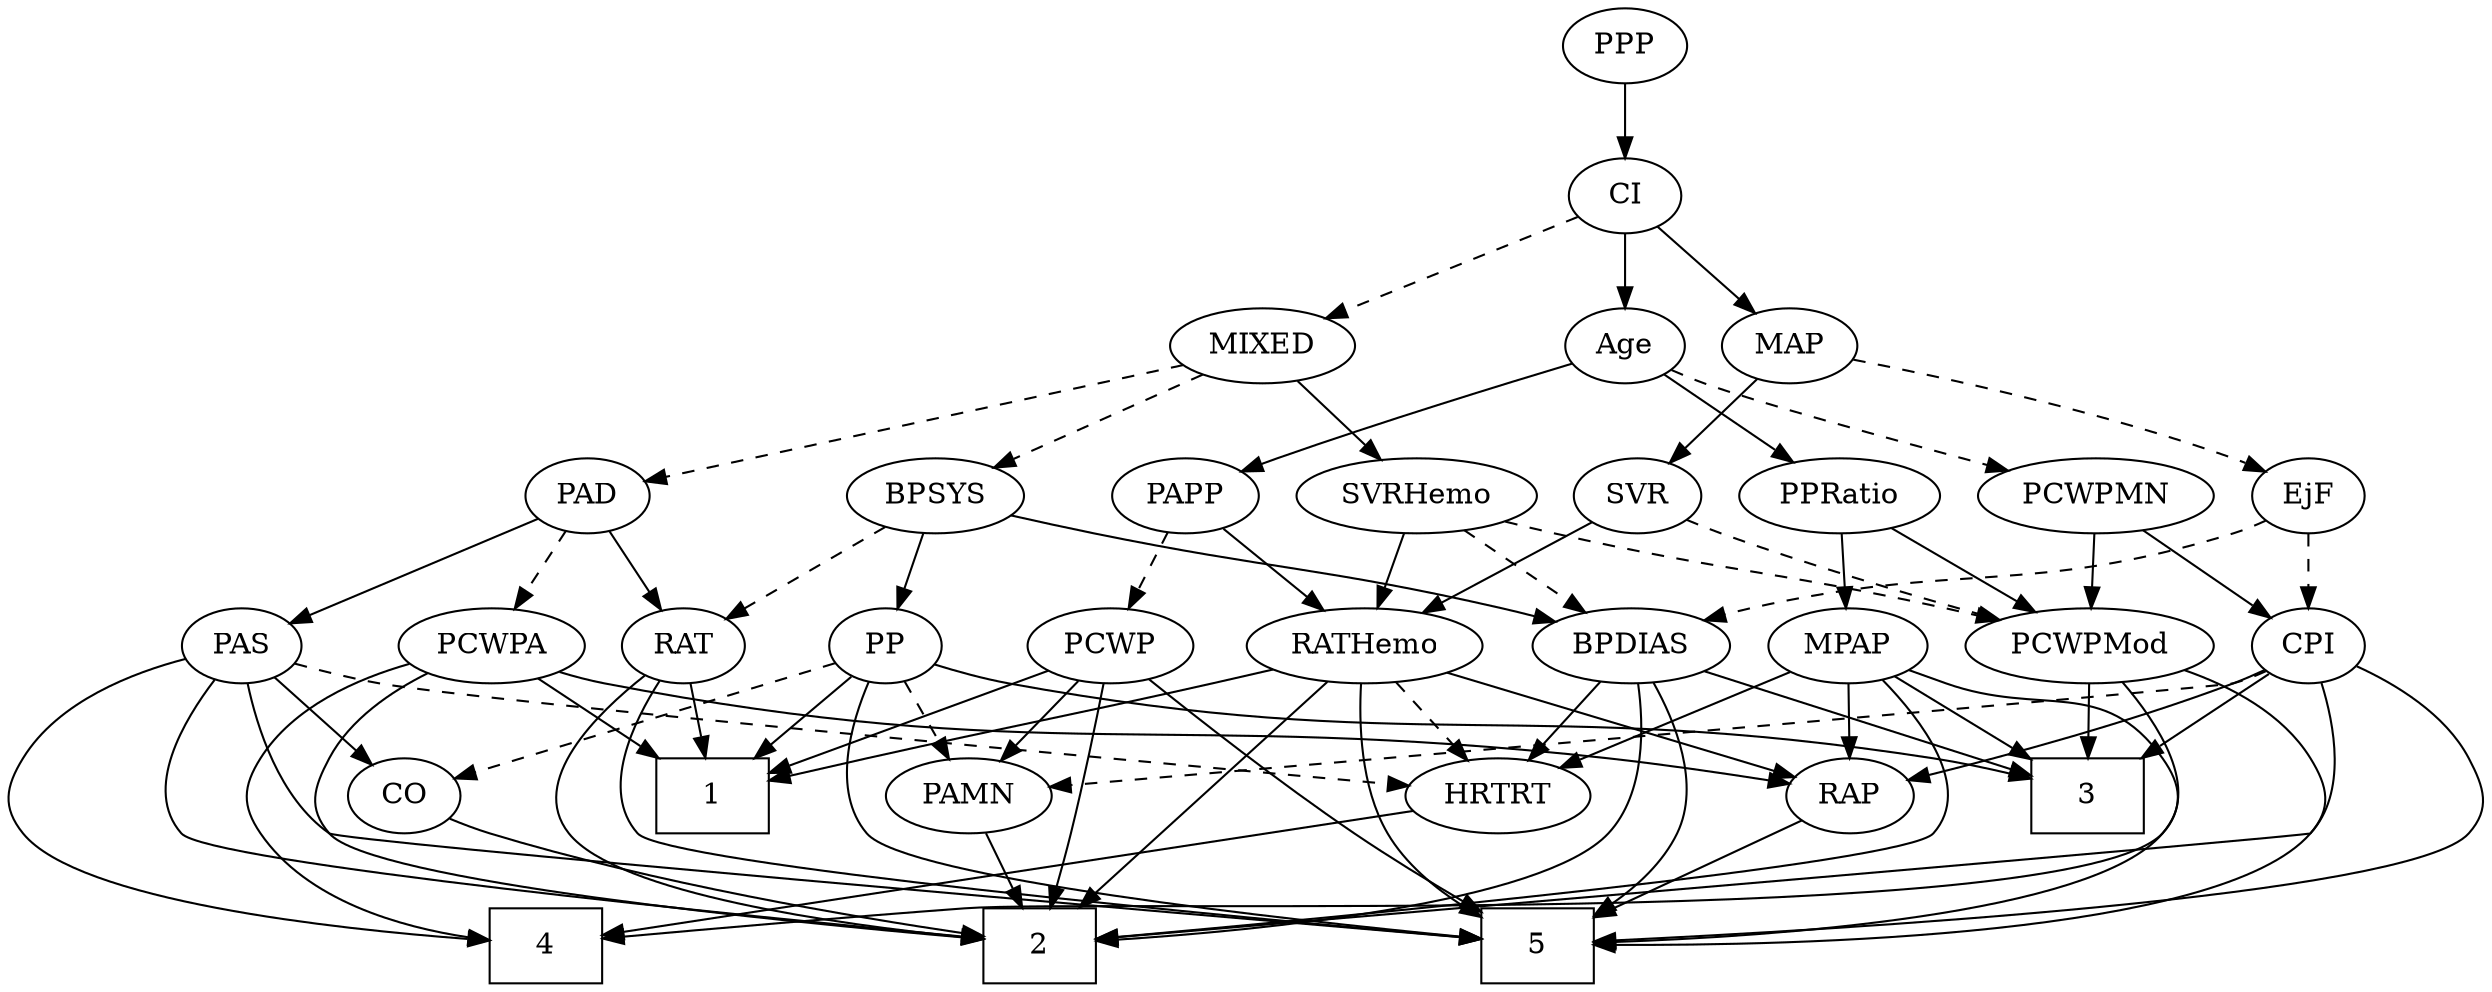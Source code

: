 strict digraph {
	graph [bb="0,0,1106.4,468"];
	node [label="\N"];
	1	[height=0.5,
		pos="790.23,90",
		shape=box,
		width=0.75];
	2	[height=0.5,
		pos="667.23,18",
		shape=box,
		width=0.75];
	3	[height=0.5,
		pos="114.23,90",
		shape=box,
		width=0.75];
	4	[height=0.5,
		pos="976.23,18",
		shape=box,
		width=0.75];
	5	[height=0.5,
		pos="374.23,18",
		shape=box,
		width=0.75];
	Age	[height=0.5,
		pos="401.23,306",
		width=0.75];
	PCWPMN	[height=0.5,
		pos="314.23,234",
		width=1.3902];
	Age -> PCWPMN	[pos="e,333.68,250.65 384.45,291.5 372.32,281.74 355.65,268.33 341.6,257.02",
		style=dashed];
	PPRatio	[height=0.5,
		pos="206.23,234",
		width=1.1013];
	Age -> PPRatio	[pos="e,236.35,245.81 378.09,296.7 345.54,285.01 285.76,263.55 246,249.28",
		style=solid];
	PAPP	[height=0.5,
		pos="488.23,234",
		width=0.88464];
	Age -> PAPP	[pos="e,470.61,249.18 418,291.5 430.63,281.34 448.17,267.23 462.56,255.65",
		style=solid];
	EjF	[height=0.5,
		pos="565.23,234",
		width=0.75];
	CPI	[height=0.5,
		pos="318.23,162",
		width=0.75];
	EjF -> CPI	[pos="e,344.04,167.79 544.2,222.23 539.35,219.99 534.17,217.77 529.23,216 469.11,194.49 396.37,178.27 353.9,169.74",
		style=dashed];
	BPDIAS	[height=0.5,
		pos="660.23,162",
		width=1.1735];
	EjF -> BPDIAS	[pos="e,639.95,177.94 582.65,220.16 596.3,210.1 615.58,195.9 631.5,184.17",
		style=dashed];
	RAP	[height=0.5,
		pos="263.23,90",
		width=0.77632];
	RAP -> 5	[pos="e,347.22,36.034 282.56,76.807 298,67.068 320.06,53.156 338.67,41.421",
		style=solid];
	MIXED	[height=0.5,
		pos="715.23,306",
		width=1.1193];
	BPSYS	[height=0.5,
		pos="770.23,234",
		width=1.0471];
	MIXED -> BPSYS	[pos="e,757.54,251.15 727.98,288.76 734.92,279.93 743.65,268.83 751.36,259.01",
		style=dashed];
	PAD	[height=0.5,
		pos="856.23,234",
		width=0.79437];
	MIXED -> PAD	[pos="e,834.23,245.92 741.09,292.16 764.78,280.4 799.88,262.97 825.1,250.45",
		style=dashed];
	SVRHemo	[height=0.5,
		pos="660.23,234",
		width=1.3902];
	MIXED -> SVRHemo	[pos="e,673.3,251.63 702.47,288.76 695.7,280.14 687.23,269.36 679.65,259.73",
		style=solid];
	MPAP	[height=0.5,
		pos="115.23,162",
		width=0.97491];
	MPAP -> 2	[pos="e,640.1,20.944 99.922,145.74 82.459,126.5 58.696,93.368 78.227,72 87.596,61.75 502.06,30.953 630.01,21.674",
		style=solid];
	MPAP -> 3	[pos="e,114.47,108.1 114.98,143.7 114.87,135.98 114.74,126.71 114.61,118.11",
		style=solid];
	MPAP -> 5	[pos="e,347.22,18.569 83.023,154.81 57.572,148.03 23.686,134.41 7.2268,108 -1.2354,94.421 -3.2472,84.095 7.2268,72 49.661,22.997 252.45,\
18.293 337.04,18.517",
		style=solid];
	MPAP -> RAP	[pos="e,241.38,101.33 140.33,149.13 165.71,137.12 204.98,118.55 232.27,105.64",
		style=solid];
	HRTRT	[height=0.5,
		pos="667.23,90",
		width=1.1013];
	MPAP -> HRTRT	[pos="e,628.41,93.76 141.52,149.78 147.58,147.56 154.05,145.46 160.23,144 246.57,123.54 508.74,102.61 618.29,94.505",
		style=solid];
	RAT	[height=0.5,
		pos="853.23,162",
		width=0.75827];
	BPSYS -> RAT	[pos="e,836.94,176.74 788.24,217.81 800.24,207.69 816.15,194.27 829.23,183.24",
		style=dashed];
	BPSYS -> BPDIAS	[pos="e,682.67,177.28 748.49,219.17 732.14,208.76 709.49,194.35 691.23,182.73",
		style=solid];
	PP	[height=0.5,
		pos="774.23,162",
		width=0.75];
	BPSYS -> PP	[pos="e,773.25,180.1 771.22,215.7 771.66,207.98 772.19,198.71 772.68,190.11",
		style=solid];
	PAS	[height=0.5,
		pos="1027.2,162",
		width=0.75];
	PAD -> PAS	[pos="e,1006,173.31 880.32,224.1 907.48,213.94 952.85,196.57 991.23,180 993.04,179.22 994.89,178.4 996.75,177.56",
		style=solid];
	PAD -> RAT	[pos="e,853.96,180.1 855.49,215.7 855.15,207.98 854.76,198.71 854.39,190.11",
		style=solid];
	PCWPA	[height=0.5,
		pos="940.23,162",
		width=1.1555];
	PAD -> PCWPA	[pos="e,921.92,178.26 872.82,219.17 884.54,209.4 900.49,196.11 913.93,184.91",
		style=dashed];
	CO	[height=0.5,
		pos="976.23,90",
		width=0.75];
	CO -> 2	[pos="e,694.28,22.542 954.39,79.008 948.28,76.47 941.57,73.921 935.23,72 854.54,47.557 756.69,31.506 704.42,23.977",
		style=solid];
	PAS -> 2	[pos="e,694.25,20.944 1033.6,144.35 1039.9,124.6 1046.4,91.879 1029.2,72 1008.1,47.583 792.37,28.53 704.33,21.714",
		style=solid];
	PAS -> 4	[pos="e,1003.5,22.02 1049.6,151.69 1066.9,143.14 1089.7,128.65 1100.2,108 1107.5,93.745 1109,85.353 1100.2,72 1081.1,42.986 1042.4,29.799 \
1013.3,23.84",
		style=solid];
	PAS -> 5	[pos="e,401.51,20.811 1029.9,144.08 1032,123.75 1032,90.133 1012.2,72 1001.1,61.758 546.89,30.567 411.77,21.498",
		style=solid];
	PAS -> CO	[pos="e,987.51,106.49 1015.9,145.46 1009.3,136.4 1000.8,124.79 993.43,114.61",
		style=solid];
	PAS -> HRTRT	[pos="e,702.72,98.287 1006.7,150.05 1001.7,147.76 996.38,145.57 991.23,144 889.32,112.93 859.2,126.22 754.23,108 740.69,105.65 726.02,\
102.87 712.65,100.25",
		style=dashed];
	PAMN	[height=0.5,
		pos="383.23,90",
		width=1.011];
	PAMN -> 2	[pos="e,639.97,24.206 411.88,78.681 418.83,76.341 426.26,73.969 433.23,72 501.99,52.582 583.66,35.392 630.07,26.161",
		style=solid];
	RATHemo	[height=0.5,
		pos="550.23,162",
		width=1.3721];
	RATHemo -> 1	[pos="e,762.98,98.947 587.46,150.14 632.63,136.97 708.3,114.9 753.32,101.76",
		style=solid];
	RATHemo -> 2	[pos="e,650.47,36.294 562.31,144.23 575.57,126.07 597.7,96.405 618.23,72 626.21,62.506 635.35,52.429 643.55,43.639",
		style=solid];
	RATHemo -> 5	[pos="e,395.46,36.133 530.72,145.26 499.9,120.39 439.74,71.853 403.65,42.738",
		style=solid];
	RATHemo -> RAP	[pos="e,289.19,96.956 513.17,150 505.91,147.94 498.35,145.85 491.23,144 472.77,139.2 358.77,112.94 299.29,99.273",
		style=solid];
	RATHemo -> HRTRT	[pos="e,644.32,104.7 574.75,146.33 592.45,135.74 616.51,121.35 635.64,109.9",
		style=dashed];
	CPI -> 2	[pos="e,640.22,19.581 316.84,143.86 316.23,123.64 318.62,90.444 338.23,72 379.84,32.867 553,22.571 630.01,19.908",
		style=solid];
	CPI -> 3	[pos="e,141.4,102.79 297.16,150.34 292.32,148.09 287.15,145.84 282.23,144 227.29,123.4 210.64,127.27 155.23,108 153.82,107.51 152.39,107 \
150.94,106.47",
		style=solid];
	CPI -> 5	[pos="e,346.97,22.96 297,150.73 292.17,148.46 287.04,146.11 282.23,144 243.14,126.88 217.08,143.38 193.23,108 184.28,94.734 183.63,84.805 \
193.23,72 210.47,48.99 289.23,32.608 336.99,24.589",
		style=solid];
	CPI -> RAP	[pos="e,275.52,106.64 306.29,145.81 299.11,136.67 289.82,124.85 281.71,114.52",
		style=solid];
	CPI -> PAMN	[pos="e,368.56,106.8 332.01,146.15 340.56,136.94 351.74,124.91 361.47,114.43",
		style=dashed];
	RAT -> 1	[pos="e,805.56,108.04 839.87,146.15 831.86,137.26 821.49,125.74 812.3,115.53",
		style=solid];
	RAT -> 2	[pos="e,694.24,21.115 869.3,147 888.55,128.53 916.01,95.603 897.23,72 873.52,42.206 763.02,27.739 704.24,22.047",
		style=solid];
	RAT -> 5	[pos="e,401.45,21.139 856.93,143.95 860.19,123.81 861.91,90.697 843.23,72 827.97,56.732 520.03,30.687 411.6,21.953",
		style=solid];
	SVR	[height=0.5,
		pos="410.23,234",
		width=0.77632];
	SVR -> RATHemo	[pos="e,522.36,176.94 431.8,222.22 453.45,211.39 487.23,194.5 513.19,181.52",
		style=solid];
	PCWPMod	[height=0.5,
		pos="221.23,162",
		width=1.4443];
	SVR -> PCWPMod	[pos="e,258.14,174.78 388.46,222.58 383.5,220.32 378.21,218.01 373.23,216 338.41,201.97 298.29,188.07 268.01,178.03",
		style=dashed];
	PCWPMod -> 3	[pos="e,140.41,108.13 198.01,145.81 183.7,136.45 165.07,124.26 149.02,113.76",
		style=solid];
	PCWPMod -> 4	[pos="e,949.18,22.401 259.86,149.85 267.26,147.82 274.97,145.79 282.23,144 430.52,107.48 467.94,99.197 618.23,72 734.77,50.908 873.79,\
32.141 939,23.711",
		style=solid];
	PCWPMod -> 5	[pos="e,346.78,19.617 183.68,149.53 143.47,136.86 84.541,117.07 78.227,108 69.088,94.867 67.958,84.27 78.227,72 110.8,33.077 264.65,22.705 \
336.76,19.968",
		style=solid];
	PCWPA -> 1	[pos="e,817.44,103.7 913.06,148.32 888.93,137.06 853.45,120.5 826.82,108.07",
		style=solid];
	PCWPA -> 2	[pos="e,694.47,18.846 968.03,148.61 984.13,139.8 1003,126.28 1012.2,108 1019.4,93.721 1022.6,84.142 1012.2,72 972.9,26.173 785.7,19.577 \
704.71,18.904",
		style=solid];
	PCWPA -> 4	[pos="e,1003.7,24.119 972.07,150.23 1013.2,136.17 1079.9,112.79 1083.2,108 1092.4,94.867 1091.7,85.595 1083.2,72 1068,47.54 1037.9,34.021 \
1013.4,26.771",
		style=solid];
	PCWPA -> RAP	[pos="e,288.73,97.831 910.1,149.54 903.32,147.36 896.1,145.35 889.23,144 648.4,96.81 581.1,143.23 338.23,108 325.22,106.11 311.13,103.16 \
298.71,100.25",
		style=solid];
	PCWPMN -> CPI	[pos="e,317.25,180.1 315.22,215.7 315.66,207.98 316.19,198.71 316.68,190.11",
		style=solid];
	PCWPMN -> PCWPMod	[pos="e,242.13,178.73 293.59,217.46 280.91,207.93 264.48,195.56 250.48,185.02",
		style=solid];
	SVRHemo -> RATHemo	[pos="e,573.79,177.99 636.63,217.98 620.82,207.93 599.82,194.56 582.47,183.52",
		style=solid];
	SVRHemo -> PCWPMod	[pos="e,258.75,174.47 623.95,221.51 616.49,219.44 608.65,217.48 601.23,216 461.29,188.15 422.28,207.24 282.23,180 277.8,179.14 273.22,\
178.12 268.66,177.01",
		style=dashed];
	SVRHemo -> BPDIAS	[pos="e,660.23,180.1 660.23,215.7 660.23,207.98 660.23,198.71 660.23,190.11",
		style=dashed];
	BPDIAS -> 2	[pos="e,689.38,36.125 682.86,146.52 695.23,137.2 709.4,123.86 716.23,108 722.55,93.304 722.06,86.899 716.23,72 712.03,61.279 704.53,51.427 \
696.65,43.201",
		style=solid];
	BPDIAS -> 3	[pos="e,141.33,95.553 629.18,149.61 622.36,147.45 615.11,145.43 608.23,144 441.27,109.29 395.48,128.8 226.23,108 201.23,104.93 173.22,\
100.68 151.46,97.193",
		style=solid];
	BPDIAS -> 5	[pos="e,401.39,32.487 633.83,147.9 582.48,122.4 469.07,66.089 410.62,37.07",
		style=solid];
	BPDIAS -> HRTRT	[pos="e,665.52,108.1 661.96,143.7 662.73,135.98 663.66,126.71 664.52,118.11",
		style=solid];
	MAP	[height=0.5,
		pos="487.23,306",
		width=0.84854];
	MAP -> EjF	[pos="e,549.62,249.01 503.39,290.5 514.52,280.51 529.47,267.09 541.89,255.94",
		style=dashed];
	MAP -> SVR	[pos="e,425.9,249.25 471.27,290.5 460.36,280.58 445.72,267.26 433.51,256.16",
		style=solid];
	PP -> 1	[pos="e,786.28,108.28 778.1,144.05 779.88,136.26 782.04,126.82 784.04,118.08",
		style=solid];
	PP -> 3	[pos="e,141.31,95.705 750.23,153.38 738.58,149.97 724.29,146.23 711.23,144 498.15,107.68 441.01,132.24 226.23,108 201.2,105.18 173.19,\
100.92 151.44,97.379",
		style=solid];
	PP -> 5	[pos="e,401.51,21.201 791.66,147.88 813.99,129.53 847.4,95.8 826.23,72 812.46,56.519 517.69,30.817 411.74,22.043",
		style=solid];
	PP -> CO	[pos="e,952.38,98.499 796.9,151.77 803.43,149.18 810.59,146.42 817.23,144 860.16,128.37 910.24,111.98 942.55,101.64",
		style=dashed];
	PP -> PAMN	[pos="e,418.4,95.468 749.84,153.79 738.21,150.51 724.07,146.76 711.23,144 611.07,122.45 492,105.29 428.48,96.804",
		style=dashed];
	PPP	[height=0.5,
		pos="487.23,450",
		width=0.75];
	CI	[height=0.5,
		pos="487.23,378",
		width=0.75];
	PPP -> CI	[pos="e,487.23,396.1 487.23,431.7 487.23,423.98 487.23,414.71 487.23,406.11",
		style=solid];
	PPRatio -> MPAP	[pos="e,133.88,177.35 186.93,218.15 173.84,208.09 156.38,194.65 141.96,183.56",
		style=solid];
	PPRatio -> PCWPMod	[pos="e,217.52,180.28 209.86,216.05 211.53,208.26 213.55,198.82 215.42,190.08",
		style=solid];
	PCWP	[height=0.5,
		pos="447.23,162",
		width=0.97491];
	PCWP -> 1	[pos="e,762.91,97.733 473.59,150.03 479.64,147.8 486.09,145.63 492.23,144 589.66,118.05 617.26,127.3 716.23,108 728.24,105.66 741.26,102.78 \
752.99,100.06",
		style=solid];
	PCWP -> 2	[pos="e,640.79,36.066 468.32,147.38 506.21,122.93 586.13,71.345 632.3,41.543",
		style=solid];
	PCWP -> 5	[pos="e,346.86,23.932 415.2,154.41 355.37,141.94 232.14,115.49 226.23,108 192.22,64.87 282.67,37.892 336.87,26.036",
		style=solid];
	PCWP -> PAMN	[pos="e,397.83,106.98 433.02,145.46 424.69,136.35 413.99,124.65 404.65,114.43",
		style=solid];
	CI -> Age	[pos="e,417.76,320.46 470.65,363.5 457.91,353.14 440.14,338.67 425.77,326.97",
		style=solid];
	CI -> MIXED	[pos="e,682.84,316.94 511.2,369.64 549.62,357.84 625.52,334.54 673.13,319.92",
		style=dashed];
	CI -> MAP	[pos="e,487.23,324.1 487.23,359.7 487.23,351.98 487.23,342.71 487.23,334.11",
		style=solid];
	PAPP -> RATHemo	[pos="e,535.64,179.47 501.99,217.46 509.87,208.57 519.93,197.21 528.82,187.16",
		style=solid];
	PAPP -> PCWP	[pos="e,456.97,179.63 478.72,216.76 473.77,208.32 467.61,197.8 462.05,188.31",
		style=dashed];
	HRTRT -> 4	[pos="e,949.16,25.131 702.07,81.106 760.86,67.789 879.19,40.982 939.33,27.358",
		style=solid];
}
